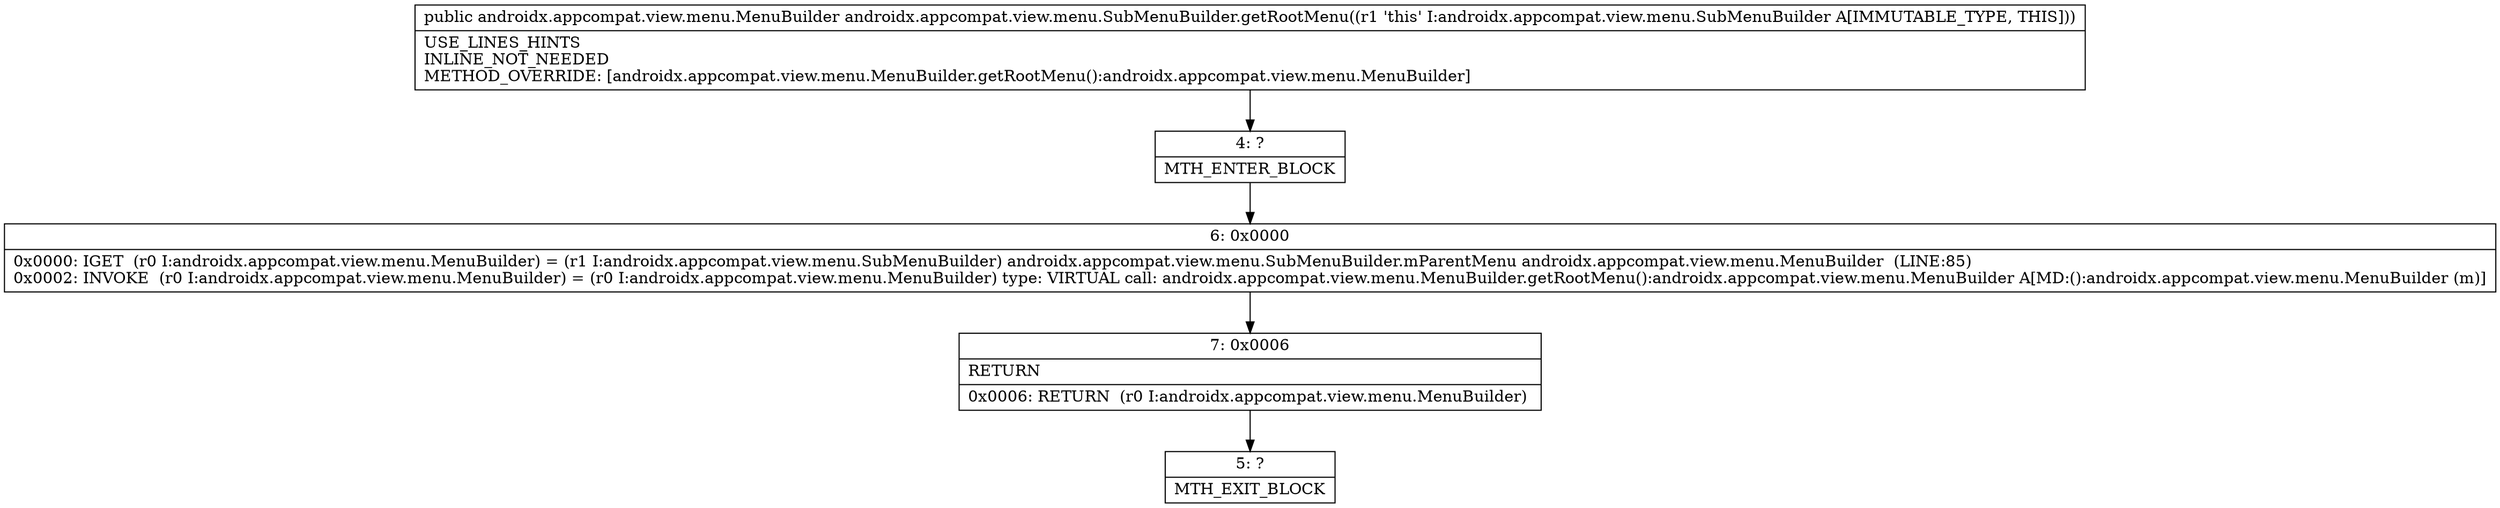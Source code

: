 digraph "CFG forandroidx.appcompat.view.menu.SubMenuBuilder.getRootMenu()Landroidx\/appcompat\/view\/menu\/MenuBuilder;" {
Node_4 [shape=record,label="{4\:\ ?|MTH_ENTER_BLOCK\l}"];
Node_6 [shape=record,label="{6\:\ 0x0000|0x0000: IGET  (r0 I:androidx.appcompat.view.menu.MenuBuilder) = (r1 I:androidx.appcompat.view.menu.SubMenuBuilder) androidx.appcompat.view.menu.SubMenuBuilder.mParentMenu androidx.appcompat.view.menu.MenuBuilder  (LINE:85)\l0x0002: INVOKE  (r0 I:androidx.appcompat.view.menu.MenuBuilder) = (r0 I:androidx.appcompat.view.menu.MenuBuilder) type: VIRTUAL call: androidx.appcompat.view.menu.MenuBuilder.getRootMenu():androidx.appcompat.view.menu.MenuBuilder A[MD:():androidx.appcompat.view.menu.MenuBuilder (m)]\l}"];
Node_7 [shape=record,label="{7\:\ 0x0006|RETURN\l|0x0006: RETURN  (r0 I:androidx.appcompat.view.menu.MenuBuilder) \l}"];
Node_5 [shape=record,label="{5\:\ ?|MTH_EXIT_BLOCK\l}"];
MethodNode[shape=record,label="{public androidx.appcompat.view.menu.MenuBuilder androidx.appcompat.view.menu.SubMenuBuilder.getRootMenu((r1 'this' I:androidx.appcompat.view.menu.SubMenuBuilder A[IMMUTABLE_TYPE, THIS]))  | USE_LINES_HINTS\lINLINE_NOT_NEEDED\lMETHOD_OVERRIDE: [androidx.appcompat.view.menu.MenuBuilder.getRootMenu():androidx.appcompat.view.menu.MenuBuilder]\l}"];
MethodNode -> Node_4;Node_4 -> Node_6;
Node_6 -> Node_7;
Node_7 -> Node_5;
}

